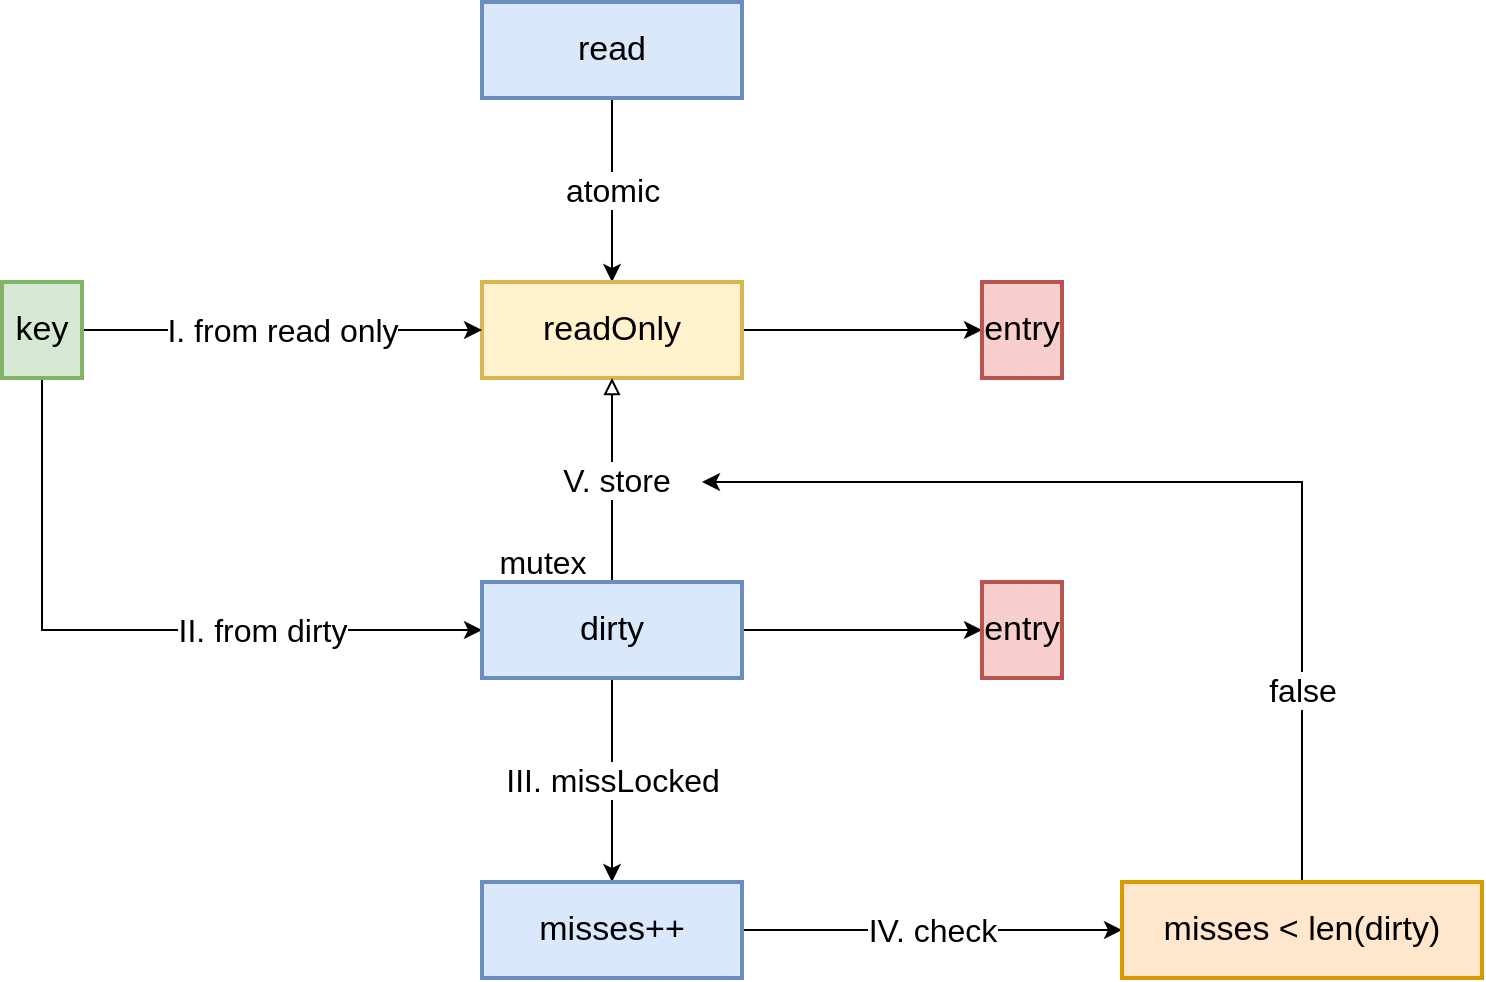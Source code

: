 <mxfile version="14.5.1" type="device" pages="2"><diagram id="EohfGl94pAmbR23JjvDA" name="load"><mxGraphModel dx="2066" dy="1154" grid="1" gridSize="10" guides="1" tooltips="1" connect="1" arrows="1" fold="1" page="1" pageScale="1" pageWidth="827" pageHeight="1169" math="0" shadow="0"><root><mxCell id="0"/><mxCell id="1" parent="0"/><mxCell id="IEQ3ch7ANnA4S6rGPWT_-20" value="atomic" style="edgeStyle=orthogonalEdgeStyle;rounded=0;orthogonalLoop=1;jettySize=auto;html=1;exitX=0.5;exitY=1;exitDx=0;exitDy=0;entryX=0.5;entryY=0;entryDx=0;entryDy=0;fontSize=16;" edge="1" parent="1" source="IEQ3ch7ANnA4S6rGPWT_-18" target="IEQ3ch7ANnA4S6rGPWT_-19"><mxGeometry relative="1" as="geometry"/></mxCell><mxCell id="IEQ3ch7ANnA4S6rGPWT_-18" value="read" style="rounded=0;whiteSpace=wrap;html=1;strokeWidth=2;fontSize=17;fillColor=#dae8fc;strokeColor=#6c8ebf;" vertex="1" parent="1"><mxGeometry x="300" y="360" width="130" height="48" as="geometry"/></mxCell><mxCell id="IEQ3ch7ANnA4S6rGPWT_-24" style="edgeStyle=orthogonalEdgeStyle;rounded=0;orthogonalLoop=1;jettySize=auto;html=1;exitX=1;exitY=0.5;exitDx=0;exitDy=0;fontSize=16;" edge="1" parent="1" source="IEQ3ch7ANnA4S6rGPWT_-19" target="IEQ3ch7ANnA4S6rGPWT_-25"><mxGeometry relative="1" as="geometry"><mxPoint x="440" y="524" as="targetPoint"/></mxGeometry></mxCell><mxCell id="IEQ3ch7ANnA4S6rGPWT_-19" value="readOnly" style="rounded=0;whiteSpace=wrap;html=1;strokeWidth=2;fontSize=17;fillColor=#fff2cc;strokeColor=#d6b656;" vertex="1" parent="1"><mxGeometry x="300" y="500" width="130" height="48" as="geometry"/></mxCell><mxCell id="IEQ3ch7ANnA4S6rGPWT_-23" value="I. from read only" style="edgeStyle=orthogonalEdgeStyle;rounded=0;orthogonalLoop=1;jettySize=auto;html=1;exitX=1;exitY=0.5;exitDx=0;exitDy=0;entryX=0;entryY=0.5;entryDx=0;entryDy=0;fontSize=16;" edge="1" parent="1" source="IEQ3ch7ANnA4S6rGPWT_-22" target="IEQ3ch7ANnA4S6rGPWT_-19"><mxGeometry relative="1" as="geometry"/></mxCell><mxCell id="IEQ3ch7ANnA4S6rGPWT_-30" value="II. from dirty" style="edgeStyle=orthogonalEdgeStyle;rounded=0;orthogonalLoop=1;jettySize=auto;html=1;exitX=0.5;exitY=1;exitDx=0;exitDy=0;entryX=0;entryY=0.5;entryDx=0;entryDy=0;fontSize=16;" edge="1" parent="1" source="IEQ3ch7ANnA4S6rGPWT_-22" target="IEQ3ch7ANnA4S6rGPWT_-28"><mxGeometry x="0.364" relative="1" as="geometry"><mxPoint as="offset"/></mxGeometry></mxCell><mxCell id="IEQ3ch7ANnA4S6rGPWT_-22" value="key" style="rounded=0;whiteSpace=wrap;html=1;strokeWidth=2;fontSize=17;fillColor=#d5e8d4;strokeColor=#82b366;" vertex="1" parent="1"><mxGeometry x="60" y="500" width="40" height="48" as="geometry"/></mxCell><mxCell id="IEQ3ch7ANnA4S6rGPWT_-25" value="entry" style="rounded=0;whiteSpace=wrap;html=1;strokeWidth=2;fontSize=17;fillColor=#f8cecc;strokeColor=#b85450;" vertex="1" parent="1"><mxGeometry x="550" y="500" width="40" height="48" as="geometry"/></mxCell><mxCell id="IEQ3ch7ANnA4S6rGPWT_-31" style="edgeStyle=orthogonalEdgeStyle;rounded=0;orthogonalLoop=1;jettySize=auto;html=1;exitX=1;exitY=0.5;exitDx=0;exitDy=0;fontSize=16;entryX=0;entryY=0.5;entryDx=0;entryDy=0;" edge="1" parent="1" source="IEQ3ch7ANnA4S6rGPWT_-28" target="IEQ3ch7ANnA4S6rGPWT_-33"><mxGeometry relative="1" as="geometry"><mxPoint x="420" y="674" as="targetPoint"/></mxGeometry></mxCell><mxCell id="xls3VNggyU1KULkcKm8i-1" value="III. missLocked" style="edgeStyle=orthogonalEdgeStyle;rounded=0;orthogonalLoop=1;jettySize=auto;html=1;exitX=0.5;exitY=1;exitDx=0;exitDy=0;fontSize=16;entryX=0.5;entryY=0;entryDx=0;entryDy=0;" edge="1" parent="1" source="IEQ3ch7ANnA4S6rGPWT_-28" target="xls3VNggyU1KULkcKm8i-3"><mxGeometry relative="1" as="geometry"><mxPoint x="350" y="800" as="targetPoint"/></mxGeometry></mxCell><mxCell id="xls3VNggyU1KULkcKm8i-10" style="edgeStyle=orthogonalEdgeStyle;rounded=0;orthogonalLoop=1;jettySize=auto;html=1;exitX=0.5;exitY=0;exitDx=0;exitDy=0;entryX=0.5;entryY=1;entryDx=0;entryDy=0;startArrow=none;startFill=0;fontSize=16;endArrow=block;endFill=0;" edge="1" parent="1" source="IEQ3ch7ANnA4S6rGPWT_-28" target="IEQ3ch7ANnA4S6rGPWT_-19"><mxGeometry relative="1" as="geometry"/></mxCell><mxCell id="xls3VNggyU1KULkcKm8i-12" value="V. store" style="edgeLabel;html=1;align=center;verticalAlign=middle;resizable=0;points=[];fontSize=16;" vertex="1" connectable="0" parent="xls3VNggyU1KULkcKm8i-10"><mxGeometry y="-2" relative="1" as="geometry"><mxPoint as="offset"/></mxGeometry></mxCell><mxCell id="IEQ3ch7ANnA4S6rGPWT_-28" value="dirty" style="rounded=0;whiteSpace=wrap;html=1;strokeWidth=2;fontSize=17;fillColor=#dae8fc;strokeColor=#6c8ebf;" vertex="1" parent="1"><mxGeometry x="300" y="650" width="130" height="48" as="geometry"/></mxCell><mxCell id="IEQ3ch7ANnA4S6rGPWT_-33" value="entry" style="rounded=0;whiteSpace=wrap;html=1;strokeWidth=2;fontSize=17;fillColor=#f8cecc;strokeColor=#b85450;" vertex="1" parent="1"><mxGeometry x="550" y="650" width="40" height="48" as="geometry"/></mxCell><mxCell id="xls3VNggyU1KULkcKm8i-9" value="IV. check" style="edgeStyle=orthogonalEdgeStyle;rounded=0;orthogonalLoop=1;jettySize=auto;html=1;exitX=1;exitY=0.5;exitDx=0;exitDy=0;entryX=0;entryY=0.5;entryDx=0;entryDy=0;startArrow=none;fontSize=16;startFill=0;" edge="1" parent="1" source="xls3VNggyU1KULkcKm8i-3" target="xls3VNggyU1KULkcKm8i-8"><mxGeometry relative="1" as="geometry"/></mxCell><mxCell id="xls3VNggyU1KULkcKm8i-3" value="misses++" style="rounded=0;whiteSpace=wrap;html=1;strokeWidth=2;fontSize=17;fillColor=#dae8fc;strokeColor=#6c8ebf;" vertex="1" parent="1"><mxGeometry x="300" y="800" width="130" height="48" as="geometry"/></mxCell><mxCell id="xls3VNggyU1KULkcKm8i-13" style="edgeStyle=orthogonalEdgeStyle;rounded=0;orthogonalLoop=1;jettySize=auto;html=1;exitX=0.5;exitY=0;exitDx=0;exitDy=0;startArrow=none;startFill=0;endArrow=classic;endFill=1;fontSize=16;" edge="1" parent="1" source="xls3VNggyU1KULkcKm8i-8"><mxGeometry relative="1" as="geometry"><mxPoint x="410" y="600" as="targetPoint"/><Array as="points"><mxPoint x="630" y="600"/><mxPoint x="390" y="600"/></Array></mxGeometry></mxCell><mxCell id="xls3VNggyU1KULkcKm8i-15" value="false" style="edgeLabel;html=1;align=center;verticalAlign=middle;resizable=0;points=[];fontSize=16;" vertex="1" connectable="0" parent="xls3VNggyU1KULkcKm8i-13"><mxGeometry x="-0.338" y="-3" relative="1" as="geometry"><mxPoint x="-3" y="69" as="offset"/></mxGeometry></mxCell><mxCell id="xls3VNggyU1KULkcKm8i-8" value="misses &amp;lt; len(dirty)" style="rounded=0;whiteSpace=wrap;html=1;strokeWidth=2;fontSize=17;fillColor=#ffe6cc;strokeColor=#d79b00;" vertex="1" parent="1"><mxGeometry x="620" y="800" width="180" height="48" as="geometry"/></mxCell><mxCell id="sYfd352xUrGEVoxzwRyT-3" value="mutex" style="text;html=1;align=center;verticalAlign=middle;resizable=0;points=[];autosize=1;fontSize=16;" vertex="1" parent="1"><mxGeometry x="300" y="630" width="60" height="20" as="geometry"/></mxCell></root></mxGraphModel></diagram><diagram id="VGDs2ik_kLSa3IIK4q_s" name="Store"><mxGraphModel dx="2066" dy="1154" grid="1" gridSize="10" guides="1" tooltips="1" connect="1" arrows="1" fold="1" page="1" pageScale="1" pageWidth="827" pageHeight="1169" math="0" shadow="0"><root><mxCell id="5Cs4xMs9b8hQoBeeYG1A-0"/><mxCell id="5Cs4xMs9b8hQoBeeYG1A-1" parent="5Cs4xMs9b8hQoBeeYG1A-0"/><mxCell id="2JL9i7e5ZqUlDoUBD3M4-8" value="atomic" style="edgeStyle=orthogonalEdgeStyle;rounded=0;orthogonalLoop=1;jettySize=auto;html=1;exitX=0.5;exitY=1;exitDx=0;exitDy=0;entryX=0.5;entryY=0;entryDx=0;entryDy=0;startArrow=none;startFill=0;endArrow=classic;endFill=1;fontSize=16;" edge="1" parent="5Cs4xMs9b8hQoBeeYG1A-1" source="2JL9i7e5ZqUlDoUBD3M4-0" target="2JL9i7e5ZqUlDoUBD3M4-1"><mxGeometry relative="1" as="geometry"/></mxCell><mxCell id="2JL9i7e5ZqUlDoUBD3M4-0" value="read" style="rounded=0;whiteSpace=wrap;html=1;strokeWidth=2;fontSize=20;fillColor=#dae8fc;strokeColor=#6c8ebf;" vertex="1" parent="5Cs4xMs9b8hQoBeeYG1A-1"><mxGeometry x="330" y="250" width="140" height="60" as="geometry"/></mxCell><mxCell id="2JL9i7e5ZqUlDoUBD3M4-14" style="edgeStyle=orthogonalEdgeStyle;rounded=0;orthogonalLoop=1;jettySize=auto;html=1;exitX=1;exitY=0.5;exitDx=0;exitDy=0;startArrow=none;startFill=0;endArrow=classic;endFill=1;fontSize=16;entryX=0;entryY=0.5;entryDx=0;entryDy=0;" edge="1" parent="5Cs4xMs9b8hQoBeeYG1A-1" source="2JL9i7e5ZqUlDoUBD3M4-1" target="2JL9i7e5ZqUlDoUBD3M4-16"><mxGeometry relative="1" as="geometry"><mxPoint x="620" y="460" as="targetPoint"/></mxGeometry></mxCell><mxCell id="2JL9i7e5ZqUlDoUBD3M4-1" value="readOnly" style="rounded=0;whiteSpace=wrap;html=1;strokeWidth=2;fontSize=20;fillColor=#fff2cc;strokeColor=#d6b656;" vertex="1" parent="5Cs4xMs9b8hQoBeeYG1A-1"><mxGeometry x="330" y="430" width="140" height="60" as="geometry"/></mxCell><mxCell id="2JL9i7e5ZqUlDoUBD3M4-15" style="edgeStyle=orthogonalEdgeStyle;rounded=0;orthogonalLoop=1;jettySize=auto;html=1;exitX=1;exitY=0.5;exitDx=0;exitDy=0;startArrow=none;startFill=0;endArrow=classic;endFill=1;fontSize=16;entryX=0;entryY=0.5;entryDx=0;entryDy=0;" edge="1" parent="5Cs4xMs9b8hQoBeeYG1A-1" source="2JL9i7e5ZqUlDoUBD3M4-2" target="2JL9i7e5ZqUlDoUBD3M4-17"><mxGeometry relative="1" as="geometry"><mxPoint x="620" y="651" as="targetPoint"/></mxGeometry></mxCell><mxCell id="2JL9i7e5ZqUlDoUBD3M4-2" value="dirty" style="rounded=0;whiteSpace=wrap;html=1;strokeWidth=2;fontSize=20;fillColor=#fff2cc;strokeColor=#d6b656;" vertex="1" parent="5Cs4xMs9b8hQoBeeYG1A-1"><mxGeometry x="330" y="621" width="140" height="60" as="geometry"/></mxCell><mxCell id="2JL9i7e5ZqUlDoUBD3M4-12" value="protect" style="edgeStyle=orthogonalEdgeStyle;rounded=0;orthogonalLoop=1;jettySize=auto;html=1;exitX=0.5;exitY=0;exitDx=0;exitDy=0;entryX=0.5;entryY=1;entryDx=0;entryDy=0;startArrow=none;startFill=0;endArrow=classic;endFill=1;fontSize=16;" edge="1" parent="5Cs4xMs9b8hQoBeeYG1A-1" source="2JL9i7e5ZqUlDoUBD3M4-3" target="2JL9i7e5ZqUlDoUBD3M4-2"><mxGeometry relative="1" as="geometry"/></mxCell><mxCell id="2JL9i7e5ZqUlDoUBD3M4-3" value="mutex" style="rounded=0;whiteSpace=wrap;html=1;strokeWidth=2;fontSize=20;fillColor=#dae8fc;strokeColor=#6c8ebf;" vertex="1" parent="5Cs4xMs9b8hQoBeeYG1A-1"><mxGeometry x="330" y="770" width="140" height="60" as="geometry"/></mxCell><mxCell id="2JL9i7e5ZqUlDoUBD3M4-10" value="i" style="edgeStyle=orthogonalEdgeStyle;rounded=0;orthogonalLoop=1;jettySize=auto;html=1;exitX=1;exitY=0.5;exitDx=0;exitDy=0;startArrow=none;startFill=0;endArrow=classic;endFill=1;fontSize=16;" edge="1" parent="5Cs4xMs9b8hQoBeeYG1A-1" source="2JL9i7e5ZqUlDoUBD3M4-6" target="2JL9i7e5ZqUlDoUBD3M4-1"><mxGeometry relative="1" as="geometry"/></mxCell><mxCell id="2JL9i7e5ZqUlDoUBD3M4-28" value="I. read readOnly" style="edgeLabel;html=1;align=center;verticalAlign=middle;resizable=0;points=[];fontSize=16;" vertex="1" connectable="0" parent="2JL9i7e5ZqUlDoUBD3M4-10"><mxGeometry x="0.027" y="-1" relative="1" as="geometry"><mxPoint as="offset"/></mxGeometry></mxCell><mxCell id="2JL9i7e5ZqUlDoUBD3M4-11" style="edgeStyle=orthogonalEdgeStyle;rounded=0;orthogonalLoop=1;jettySize=auto;html=1;exitX=0.5;exitY=1;exitDx=0;exitDy=0;entryX=0;entryY=0.5;entryDx=0;entryDy=0;startArrow=none;startFill=0;endArrow=classic;endFill=1;fontSize=16;" edge="1" parent="5Cs4xMs9b8hQoBeeYG1A-1" source="2JL9i7e5ZqUlDoUBD3M4-6" target="2JL9i7e5ZqUlDoUBD3M4-2"><mxGeometry relative="1" as="geometry"/></mxCell><mxCell id="2JL9i7e5ZqUlDoUBD3M4-29" value="II. lock and read dirty" style="edgeLabel;html=1;align=center;verticalAlign=middle;resizable=0;points=[];fontSize=16;" vertex="1" connectable="0" parent="2JL9i7e5ZqUlDoUBD3M4-11"><mxGeometry x="0.429" relative="1" as="geometry"><mxPoint x="-14" as="offset"/></mxGeometry></mxCell><mxCell id="2JL9i7e5ZqUlDoUBD3M4-6" value="key" style="rounded=0;whiteSpace=wrap;html=1;strokeWidth=2;fontSize=17;fillColor=#d5e8d4;strokeColor=#82b366;" vertex="1" parent="5Cs4xMs9b8hQoBeeYG1A-1"><mxGeometry x="60" y="430" width="50" height="60" as="geometry"/></mxCell><mxCell id="2JL9i7e5ZqUlDoUBD3M4-16" value="entry" style="rounded=0;whiteSpace=wrap;html=1;strokeWidth=2;fontSize=17;fillColor=#f8cecc;strokeColor=#b85450;" vertex="1" parent="5Cs4xMs9b8hQoBeeYG1A-1"><mxGeometry x="640" y="430" width="50" height="60" as="geometry"/></mxCell><mxCell id="2JL9i7e5ZqUlDoUBD3M4-17" value="entry" style="rounded=0;whiteSpace=wrap;html=1;strokeWidth=2;fontSize=17;fillColor=#f8cecc;strokeColor=#b85450;" vertex="1" parent="5Cs4xMs9b8hQoBeeYG1A-1"><mxGeometry x="640" y="621" width="50" height="60" as="geometry"/></mxCell><mxCell id="2JL9i7e5ZqUlDoUBD3M4-19" value="I. store" style="edgeStyle=orthogonalEdgeStyle;rounded=0;orthogonalLoop=1;jettySize=auto;html=1;exitX=0;exitY=0.5;exitDx=0;exitDy=0;startArrow=none;startFill=0;endArrow=classic;endFill=1;fontSize=16;" edge="1" parent="5Cs4xMs9b8hQoBeeYG1A-1" source="2JL9i7e5ZqUlDoUBD3M4-18" target="2JL9i7e5ZqUlDoUBD3M4-16"><mxGeometry relative="1" as="geometry"/></mxCell><mxCell id="2JL9i7e5ZqUlDoUBD3M4-20" style="edgeStyle=orthogonalEdgeStyle;rounded=0;orthogonalLoop=1;jettySize=auto;html=1;exitX=0.5;exitY=1;exitDx=0;exitDy=0;entryX=1;entryY=0.5;entryDx=0;entryDy=0;startArrow=none;startFill=0;endArrow=classic;endFill=1;fontSize=16;" edge="1" parent="5Cs4xMs9b8hQoBeeYG1A-1" source="2JL9i7e5ZqUlDoUBD3M4-18" target="2JL9i7e5ZqUlDoUBD3M4-17"><mxGeometry relative="1" as="geometry"/></mxCell><mxCell id="2JL9i7e5ZqUlDoUBD3M4-21" value="II.store" style="edgeLabel;html=1;align=center;verticalAlign=middle;resizable=0;points=[];fontSize=16;" vertex="1" connectable="0" parent="2JL9i7e5ZqUlDoUBD3M4-20"><mxGeometry x="0.566" y="4" relative="1" as="geometry"><mxPoint y="-4" as="offset"/></mxGeometry></mxCell><mxCell id="2JL9i7e5ZqUlDoUBD3M4-22" style="edgeStyle=orthogonalEdgeStyle;rounded=0;orthogonalLoop=1;jettySize=auto;html=1;exitX=0.25;exitY=1;exitDx=0;exitDy=0;startArrow=none;startFill=0;endArrow=classic;endFill=1;fontSize=16;entryX=1;entryY=0.5;entryDx=0;entryDy=0;" edge="1" parent="5Cs4xMs9b8hQoBeeYG1A-1" source="2JL9i7e5ZqUlDoUBD3M4-18" target="2JL9i7e5ZqUlDoUBD3M4-24"><mxGeometry relative="1" as="geometry"><mxPoint x="680" y="556" as="targetPoint"/></mxGeometry></mxCell><mxCell id="2JL9i7e5ZqUlDoUBD3M4-25" value="III.new" style="edgeLabel;html=1;align=center;verticalAlign=middle;resizable=0;points=[];fontSize=16;" vertex="1" connectable="0" parent="2JL9i7e5ZqUlDoUBD3M4-22"><mxGeometry x="-0.213" y="4" relative="1" as="geometry"><mxPoint x="-60.5" y="-4" as="offset"/></mxGeometry></mxCell><mxCell id="2JL9i7e5ZqUlDoUBD3M4-18" value="value" style="rounded=0;whiteSpace=wrap;html=1;strokeWidth=2;fontSize=17;fillColor=#d5e8d4;strokeColor=#82b366;" vertex="1" parent="5Cs4xMs9b8hQoBeeYG1A-1"><mxGeometry x="840" y="430" width="50" height="60" as="geometry"/></mxCell><mxCell id="2JL9i7e5ZqUlDoUBD3M4-26" value="III.store" style="edgeStyle=orthogonalEdgeStyle;rounded=0;orthogonalLoop=1;jettySize=auto;html=1;exitX=0;exitY=0.75;exitDx=0;exitDy=0;entryX=0.5;entryY=0;entryDx=0;entryDy=0;startArrow=none;startFill=0;endArrow=classic;endFill=1;fontSize=16;" edge="1" parent="5Cs4xMs9b8hQoBeeYG1A-1" source="2JL9i7e5ZqUlDoUBD3M4-24" target="2JL9i7e5ZqUlDoUBD3M4-2"><mxGeometry x="0.015" relative="1" as="geometry"><mxPoint as="offset"/></mxGeometry></mxCell><mxCell id="2JL9i7e5ZqUlDoUBD3M4-27" value="III.amended = true" style="edgeStyle=orthogonalEdgeStyle;rounded=0;orthogonalLoop=1;jettySize=auto;html=1;exitX=0;exitY=0.25;exitDx=0;exitDy=0;entryX=0.5;entryY=1;entryDx=0;entryDy=0;startArrow=none;startFill=0;endArrow=classic;endFill=1;fontSize=16;" edge="1" parent="5Cs4xMs9b8hQoBeeYG1A-1" source="2JL9i7e5ZqUlDoUBD3M4-24" target="2JL9i7e5ZqUlDoUBD3M4-1"><mxGeometry x="-0.082" relative="1" as="geometry"><mxPoint as="offset"/></mxGeometry></mxCell><mxCell id="2JL9i7e5ZqUlDoUBD3M4-24" value="entry" style="rounded=0;whiteSpace=wrap;html=1;strokeWidth=2;fontSize=17;fillColor=#d5e8d4;strokeColor=#82b366;" vertex="1" parent="5Cs4xMs9b8hQoBeeYG1A-1"><mxGeometry x="640" y="530" width="50" height="60" as="geometry"/></mxCell></root></mxGraphModel></diagram></mxfile>